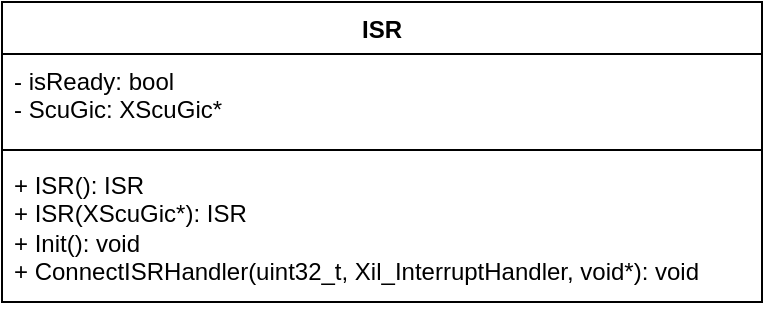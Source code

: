 <mxfile version="22.1.16" type="device">
  <diagram name="Side-1" id="o9CrjaPFWoZG-RaMvu8H">
    <mxGraphModel dx="1098" dy="1180" grid="1" gridSize="10" guides="1" tooltips="1" connect="1" arrows="1" fold="1" page="1" pageScale="1" pageWidth="827" pageHeight="1169" math="0" shadow="0">
      <root>
        <mxCell id="0" />
        <mxCell id="1" parent="0" />
        <mxCell id="pO7ResTu66s_kDQrZsWz-1" value="ISR" style="swimlane;fontStyle=1;align=center;verticalAlign=top;childLayout=stackLayout;horizontal=1;startSize=26;horizontalStack=0;resizeParent=1;resizeParentMax=0;resizeLast=0;collapsible=1;marginBottom=0;whiteSpace=wrap;html=1;" vertex="1" parent="1">
          <mxGeometry x="180" y="440" width="380" height="150" as="geometry" />
        </mxCell>
        <mxCell id="pO7ResTu66s_kDQrZsWz-2" value="- isReady: bool&lt;br&gt;- ScuGic: XScuGic*" style="text;strokeColor=none;fillColor=none;align=left;verticalAlign=top;spacingLeft=4;spacingRight=4;overflow=hidden;rotatable=0;points=[[0,0.5],[1,0.5]];portConstraint=eastwest;whiteSpace=wrap;html=1;" vertex="1" parent="pO7ResTu66s_kDQrZsWz-1">
          <mxGeometry y="26" width="380" height="44" as="geometry" />
        </mxCell>
        <mxCell id="pO7ResTu66s_kDQrZsWz-3" value="" style="line;strokeWidth=1;fillColor=none;align=left;verticalAlign=middle;spacingTop=-1;spacingLeft=3;spacingRight=3;rotatable=0;labelPosition=right;points=[];portConstraint=eastwest;strokeColor=inherit;" vertex="1" parent="pO7ResTu66s_kDQrZsWz-1">
          <mxGeometry y="70" width="380" height="8" as="geometry" />
        </mxCell>
        <mxCell id="pO7ResTu66s_kDQrZsWz-4" value="+ ISR(): ISR&lt;br&gt;+ ISR(XScuGic*): ISR&lt;br&gt;+ Init(): void&lt;br&gt;+ ConnectISRHandler(uint32_t, Xil_InterruptHandler, void*): void" style="text;strokeColor=none;fillColor=none;align=left;verticalAlign=top;spacingLeft=4;spacingRight=4;overflow=hidden;rotatable=0;points=[[0,0.5],[1,0.5]];portConstraint=eastwest;whiteSpace=wrap;html=1;" vertex="1" parent="pO7ResTu66s_kDQrZsWz-1">
          <mxGeometry y="78" width="380" height="72" as="geometry" />
        </mxCell>
      </root>
    </mxGraphModel>
  </diagram>
</mxfile>
